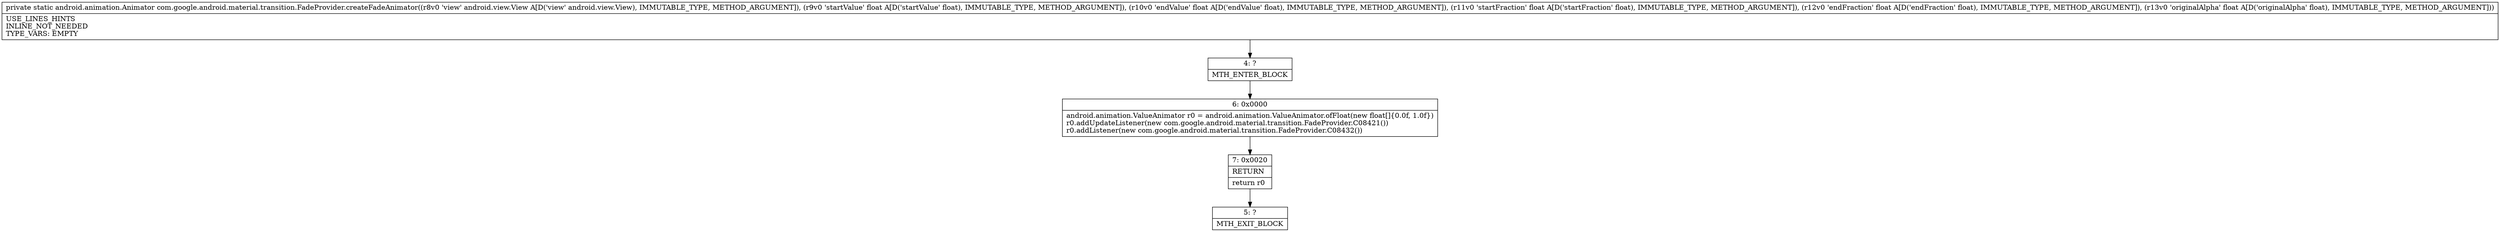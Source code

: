 digraph "CFG forcom.google.android.material.transition.FadeProvider.createFadeAnimator(Landroid\/view\/View;FFFFF)Landroid\/animation\/Animator;" {
Node_4 [shape=record,label="{4\:\ ?|MTH_ENTER_BLOCK\l}"];
Node_6 [shape=record,label="{6\:\ 0x0000|android.animation.ValueAnimator r0 = android.animation.ValueAnimator.ofFloat(new float[]\{0.0f, 1.0f\})\lr0.addUpdateListener(new com.google.android.material.transition.FadeProvider.C08421())\lr0.addListener(new com.google.android.material.transition.FadeProvider.C08432())\l}"];
Node_7 [shape=record,label="{7\:\ 0x0020|RETURN\l|return r0\l}"];
Node_5 [shape=record,label="{5\:\ ?|MTH_EXIT_BLOCK\l}"];
MethodNode[shape=record,label="{private static android.animation.Animator com.google.android.material.transition.FadeProvider.createFadeAnimator((r8v0 'view' android.view.View A[D('view' android.view.View), IMMUTABLE_TYPE, METHOD_ARGUMENT]), (r9v0 'startValue' float A[D('startValue' float), IMMUTABLE_TYPE, METHOD_ARGUMENT]), (r10v0 'endValue' float A[D('endValue' float), IMMUTABLE_TYPE, METHOD_ARGUMENT]), (r11v0 'startFraction' float A[D('startFraction' float), IMMUTABLE_TYPE, METHOD_ARGUMENT]), (r12v0 'endFraction' float A[D('endFraction' float), IMMUTABLE_TYPE, METHOD_ARGUMENT]), (r13v0 'originalAlpha' float A[D('originalAlpha' float), IMMUTABLE_TYPE, METHOD_ARGUMENT]))  | USE_LINES_HINTS\lINLINE_NOT_NEEDED\lTYPE_VARS: EMPTY\l}"];
MethodNode -> Node_4;Node_4 -> Node_6;
Node_6 -> Node_7;
Node_7 -> Node_5;
}

